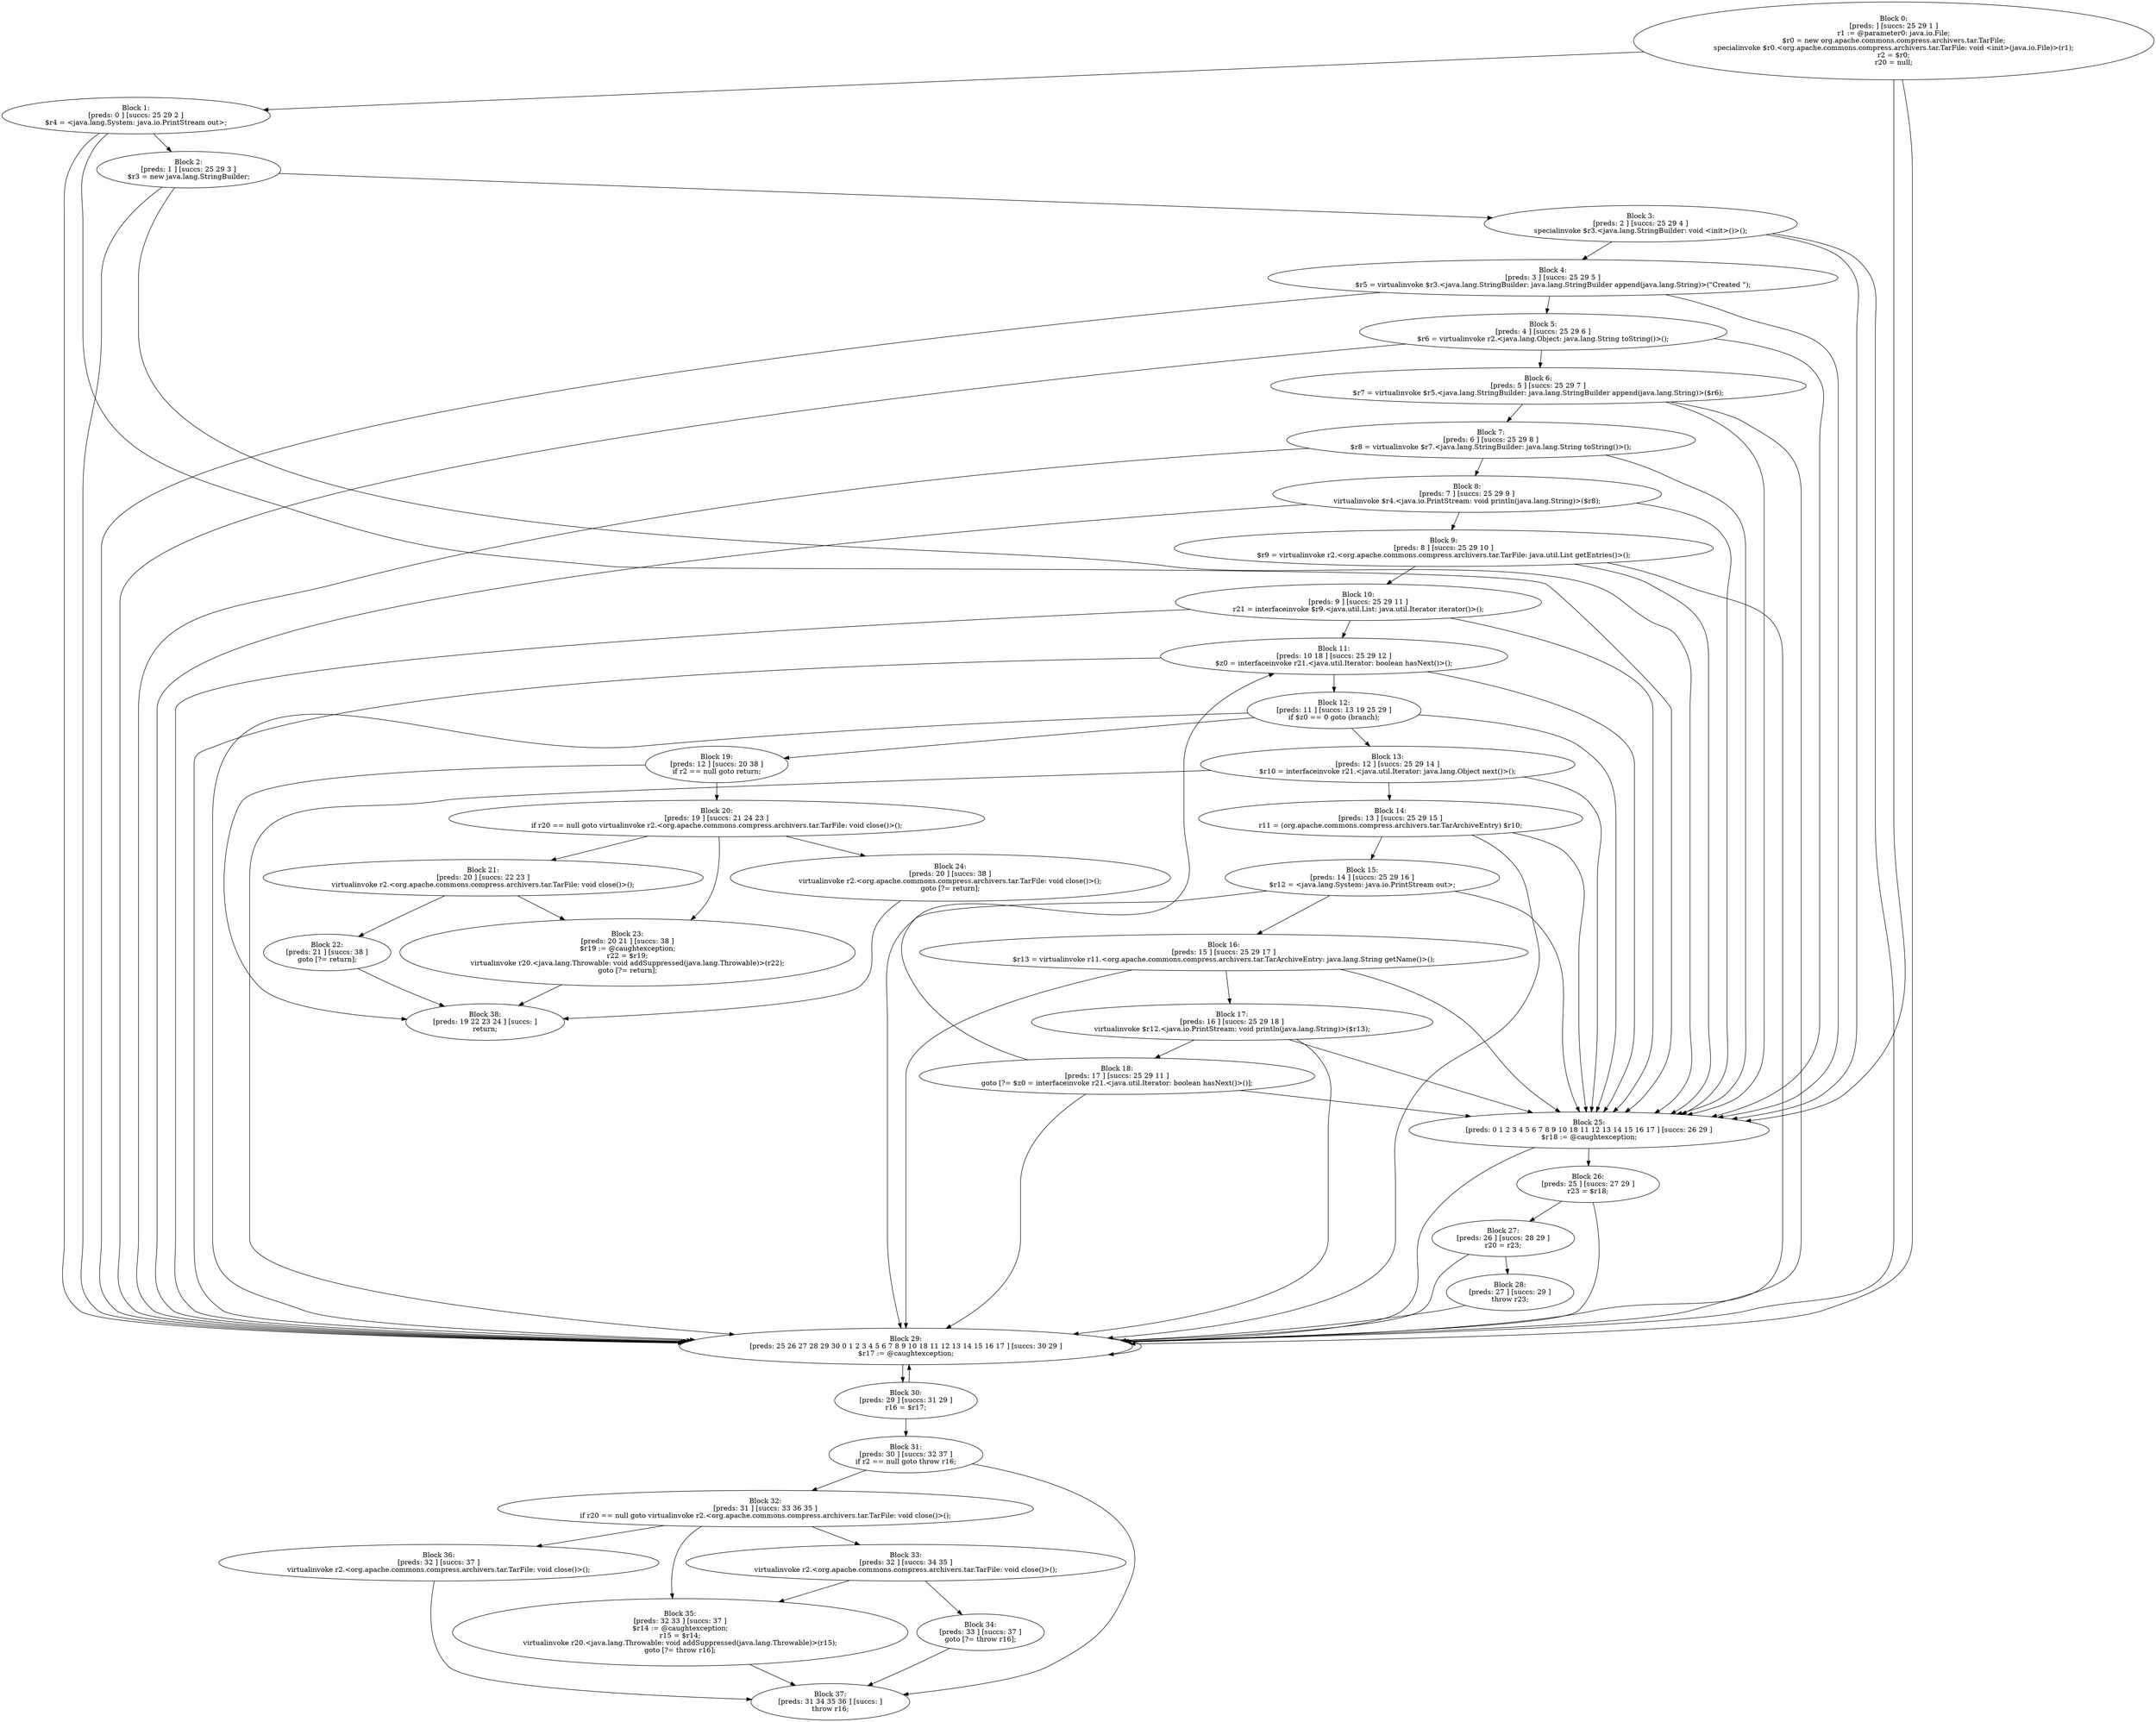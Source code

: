 digraph "unitGraph" {
    "Block 0:
[preds: ] [succs: 25 29 1 ]
r1 := @parameter0: java.io.File;
$r0 = new org.apache.commons.compress.archivers.tar.TarFile;
specialinvoke $r0.<org.apache.commons.compress.archivers.tar.TarFile: void <init>(java.io.File)>(r1);
r2 = $r0;
r20 = null;
"
    "Block 1:
[preds: 0 ] [succs: 25 29 2 ]
$r4 = <java.lang.System: java.io.PrintStream out>;
"
    "Block 2:
[preds: 1 ] [succs: 25 29 3 ]
$r3 = new java.lang.StringBuilder;
"
    "Block 3:
[preds: 2 ] [succs: 25 29 4 ]
specialinvoke $r3.<java.lang.StringBuilder: void <init>()>();
"
    "Block 4:
[preds: 3 ] [succs: 25 29 5 ]
$r5 = virtualinvoke $r3.<java.lang.StringBuilder: java.lang.StringBuilder append(java.lang.String)>(\"Created \");
"
    "Block 5:
[preds: 4 ] [succs: 25 29 6 ]
$r6 = virtualinvoke r2.<java.lang.Object: java.lang.String toString()>();
"
    "Block 6:
[preds: 5 ] [succs: 25 29 7 ]
$r7 = virtualinvoke $r5.<java.lang.StringBuilder: java.lang.StringBuilder append(java.lang.String)>($r6);
"
    "Block 7:
[preds: 6 ] [succs: 25 29 8 ]
$r8 = virtualinvoke $r7.<java.lang.StringBuilder: java.lang.String toString()>();
"
    "Block 8:
[preds: 7 ] [succs: 25 29 9 ]
virtualinvoke $r4.<java.io.PrintStream: void println(java.lang.String)>($r8);
"
    "Block 9:
[preds: 8 ] [succs: 25 29 10 ]
$r9 = virtualinvoke r2.<org.apache.commons.compress.archivers.tar.TarFile: java.util.List getEntries()>();
"
    "Block 10:
[preds: 9 ] [succs: 25 29 11 ]
r21 = interfaceinvoke $r9.<java.util.List: java.util.Iterator iterator()>();
"
    "Block 11:
[preds: 10 18 ] [succs: 25 29 12 ]
$z0 = interfaceinvoke r21.<java.util.Iterator: boolean hasNext()>();
"
    "Block 12:
[preds: 11 ] [succs: 13 19 25 29 ]
if $z0 == 0 goto (branch);
"
    "Block 13:
[preds: 12 ] [succs: 25 29 14 ]
$r10 = interfaceinvoke r21.<java.util.Iterator: java.lang.Object next()>();
"
    "Block 14:
[preds: 13 ] [succs: 25 29 15 ]
r11 = (org.apache.commons.compress.archivers.tar.TarArchiveEntry) $r10;
"
    "Block 15:
[preds: 14 ] [succs: 25 29 16 ]
$r12 = <java.lang.System: java.io.PrintStream out>;
"
    "Block 16:
[preds: 15 ] [succs: 25 29 17 ]
$r13 = virtualinvoke r11.<org.apache.commons.compress.archivers.tar.TarArchiveEntry: java.lang.String getName()>();
"
    "Block 17:
[preds: 16 ] [succs: 25 29 18 ]
virtualinvoke $r12.<java.io.PrintStream: void println(java.lang.String)>($r13);
"
    "Block 18:
[preds: 17 ] [succs: 25 29 11 ]
goto [?= $z0 = interfaceinvoke r21.<java.util.Iterator: boolean hasNext()>()];
"
    "Block 19:
[preds: 12 ] [succs: 20 38 ]
if r2 == null goto return;
"
    "Block 20:
[preds: 19 ] [succs: 21 24 23 ]
if r20 == null goto virtualinvoke r2.<org.apache.commons.compress.archivers.tar.TarFile: void close()>();
"
    "Block 21:
[preds: 20 ] [succs: 22 23 ]
virtualinvoke r2.<org.apache.commons.compress.archivers.tar.TarFile: void close()>();
"
    "Block 22:
[preds: 21 ] [succs: 38 ]
goto [?= return];
"
    "Block 23:
[preds: 20 21 ] [succs: 38 ]
$r19 := @caughtexception;
r22 = $r19;
virtualinvoke r20.<java.lang.Throwable: void addSuppressed(java.lang.Throwable)>(r22);
goto [?= return];
"
    "Block 24:
[preds: 20 ] [succs: 38 ]
virtualinvoke r2.<org.apache.commons.compress.archivers.tar.TarFile: void close()>();
goto [?= return];
"
    "Block 25:
[preds: 0 1 2 3 4 5 6 7 8 9 10 18 11 12 13 14 15 16 17 ] [succs: 26 29 ]
$r18 := @caughtexception;
"
    "Block 26:
[preds: 25 ] [succs: 27 29 ]
r23 = $r18;
"
    "Block 27:
[preds: 26 ] [succs: 28 29 ]
r20 = r23;
"
    "Block 28:
[preds: 27 ] [succs: 29 ]
throw r23;
"
    "Block 29:
[preds: 25 26 27 28 29 30 0 1 2 3 4 5 6 7 8 9 10 18 11 12 13 14 15 16 17 ] [succs: 30 29 ]
$r17 := @caughtexception;
"
    "Block 30:
[preds: 29 ] [succs: 31 29 ]
r16 = $r17;
"
    "Block 31:
[preds: 30 ] [succs: 32 37 ]
if r2 == null goto throw r16;
"
    "Block 32:
[preds: 31 ] [succs: 33 36 35 ]
if r20 == null goto virtualinvoke r2.<org.apache.commons.compress.archivers.tar.TarFile: void close()>();
"
    "Block 33:
[preds: 32 ] [succs: 34 35 ]
virtualinvoke r2.<org.apache.commons.compress.archivers.tar.TarFile: void close()>();
"
    "Block 34:
[preds: 33 ] [succs: 37 ]
goto [?= throw r16];
"
    "Block 35:
[preds: 32 33 ] [succs: 37 ]
$r14 := @caughtexception;
r15 = $r14;
virtualinvoke r20.<java.lang.Throwable: void addSuppressed(java.lang.Throwable)>(r15);
goto [?= throw r16];
"
    "Block 36:
[preds: 32 ] [succs: 37 ]
virtualinvoke r2.<org.apache.commons.compress.archivers.tar.TarFile: void close()>();
"
    "Block 37:
[preds: 31 34 35 36 ] [succs: ]
throw r16;
"
    "Block 38:
[preds: 19 22 23 24 ] [succs: ]
return;
"
    "Block 0:
[preds: ] [succs: 25 29 1 ]
r1 := @parameter0: java.io.File;
$r0 = new org.apache.commons.compress.archivers.tar.TarFile;
specialinvoke $r0.<org.apache.commons.compress.archivers.tar.TarFile: void <init>(java.io.File)>(r1);
r2 = $r0;
r20 = null;
"->"Block 25:
[preds: 0 1 2 3 4 5 6 7 8 9 10 18 11 12 13 14 15 16 17 ] [succs: 26 29 ]
$r18 := @caughtexception;
";
    "Block 0:
[preds: ] [succs: 25 29 1 ]
r1 := @parameter0: java.io.File;
$r0 = new org.apache.commons.compress.archivers.tar.TarFile;
specialinvoke $r0.<org.apache.commons.compress.archivers.tar.TarFile: void <init>(java.io.File)>(r1);
r2 = $r0;
r20 = null;
"->"Block 29:
[preds: 25 26 27 28 29 30 0 1 2 3 4 5 6 7 8 9 10 18 11 12 13 14 15 16 17 ] [succs: 30 29 ]
$r17 := @caughtexception;
";
    "Block 0:
[preds: ] [succs: 25 29 1 ]
r1 := @parameter0: java.io.File;
$r0 = new org.apache.commons.compress.archivers.tar.TarFile;
specialinvoke $r0.<org.apache.commons.compress.archivers.tar.TarFile: void <init>(java.io.File)>(r1);
r2 = $r0;
r20 = null;
"->"Block 1:
[preds: 0 ] [succs: 25 29 2 ]
$r4 = <java.lang.System: java.io.PrintStream out>;
";
    "Block 1:
[preds: 0 ] [succs: 25 29 2 ]
$r4 = <java.lang.System: java.io.PrintStream out>;
"->"Block 25:
[preds: 0 1 2 3 4 5 6 7 8 9 10 18 11 12 13 14 15 16 17 ] [succs: 26 29 ]
$r18 := @caughtexception;
";
    "Block 1:
[preds: 0 ] [succs: 25 29 2 ]
$r4 = <java.lang.System: java.io.PrintStream out>;
"->"Block 29:
[preds: 25 26 27 28 29 30 0 1 2 3 4 5 6 7 8 9 10 18 11 12 13 14 15 16 17 ] [succs: 30 29 ]
$r17 := @caughtexception;
";
    "Block 1:
[preds: 0 ] [succs: 25 29 2 ]
$r4 = <java.lang.System: java.io.PrintStream out>;
"->"Block 2:
[preds: 1 ] [succs: 25 29 3 ]
$r3 = new java.lang.StringBuilder;
";
    "Block 2:
[preds: 1 ] [succs: 25 29 3 ]
$r3 = new java.lang.StringBuilder;
"->"Block 25:
[preds: 0 1 2 3 4 5 6 7 8 9 10 18 11 12 13 14 15 16 17 ] [succs: 26 29 ]
$r18 := @caughtexception;
";
    "Block 2:
[preds: 1 ] [succs: 25 29 3 ]
$r3 = new java.lang.StringBuilder;
"->"Block 29:
[preds: 25 26 27 28 29 30 0 1 2 3 4 5 6 7 8 9 10 18 11 12 13 14 15 16 17 ] [succs: 30 29 ]
$r17 := @caughtexception;
";
    "Block 2:
[preds: 1 ] [succs: 25 29 3 ]
$r3 = new java.lang.StringBuilder;
"->"Block 3:
[preds: 2 ] [succs: 25 29 4 ]
specialinvoke $r3.<java.lang.StringBuilder: void <init>()>();
";
    "Block 3:
[preds: 2 ] [succs: 25 29 4 ]
specialinvoke $r3.<java.lang.StringBuilder: void <init>()>();
"->"Block 25:
[preds: 0 1 2 3 4 5 6 7 8 9 10 18 11 12 13 14 15 16 17 ] [succs: 26 29 ]
$r18 := @caughtexception;
";
    "Block 3:
[preds: 2 ] [succs: 25 29 4 ]
specialinvoke $r3.<java.lang.StringBuilder: void <init>()>();
"->"Block 29:
[preds: 25 26 27 28 29 30 0 1 2 3 4 5 6 7 8 9 10 18 11 12 13 14 15 16 17 ] [succs: 30 29 ]
$r17 := @caughtexception;
";
    "Block 3:
[preds: 2 ] [succs: 25 29 4 ]
specialinvoke $r3.<java.lang.StringBuilder: void <init>()>();
"->"Block 4:
[preds: 3 ] [succs: 25 29 5 ]
$r5 = virtualinvoke $r3.<java.lang.StringBuilder: java.lang.StringBuilder append(java.lang.String)>(\"Created \");
";
    "Block 4:
[preds: 3 ] [succs: 25 29 5 ]
$r5 = virtualinvoke $r3.<java.lang.StringBuilder: java.lang.StringBuilder append(java.lang.String)>(\"Created \");
"->"Block 25:
[preds: 0 1 2 3 4 5 6 7 8 9 10 18 11 12 13 14 15 16 17 ] [succs: 26 29 ]
$r18 := @caughtexception;
";
    "Block 4:
[preds: 3 ] [succs: 25 29 5 ]
$r5 = virtualinvoke $r3.<java.lang.StringBuilder: java.lang.StringBuilder append(java.lang.String)>(\"Created \");
"->"Block 29:
[preds: 25 26 27 28 29 30 0 1 2 3 4 5 6 7 8 9 10 18 11 12 13 14 15 16 17 ] [succs: 30 29 ]
$r17 := @caughtexception;
";
    "Block 4:
[preds: 3 ] [succs: 25 29 5 ]
$r5 = virtualinvoke $r3.<java.lang.StringBuilder: java.lang.StringBuilder append(java.lang.String)>(\"Created \");
"->"Block 5:
[preds: 4 ] [succs: 25 29 6 ]
$r6 = virtualinvoke r2.<java.lang.Object: java.lang.String toString()>();
";
    "Block 5:
[preds: 4 ] [succs: 25 29 6 ]
$r6 = virtualinvoke r2.<java.lang.Object: java.lang.String toString()>();
"->"Block 25:
[preds: 0 1 2 3 4 5 6 7 8 9 10 18 11 12 13 14 15 16 17 ] [succs: 26 29 ]
$r18 := @caughtexception;
";
    "Block 5:
[preds: 4 ] [succs: 25 29 6 ]
$r6 = virtualinvoke r2.<java.lang.Object: java.lang.String toString()>();
"->"Block 29:
[preds: 25 26 27 28 29 30 0 1 2 3 4 5 6 7 8 9 10 18 11 12 13 14 15 16 17 ] [succs: 30 29 ]
$r17 := @caughtexception;
";
    "Block 5:
[preds: 4 ] [succs: 25 29 6 ]
$r6 = virtualinvoke r2.<java.lang.Object: java.lang.String toString()>();
"->"Block 6:
[preds: 5 ] [succs: 25 29 7 ]
$r7 = virtualinvoke $r5.<java.lang.StringBuilder: java.lang.StringBuilder append(java.lang.String)>($r6);
";
    "Block 6:
[preds: 5 ] [succs: 25 29 7 ]
$r7 = virtualinvoke $r5.<java.lang.StringBuilder: java.lang.StringBuilder append(java.lang.String)>($r6);
"->"Block 25:
[preds: 0 1 2 3 4 5 6 7 8 9 10 18 11 12 13 14 15 16 17 ] [succs: 26 29 ]
$r18 := @caughtexception;
";
    "Block 6:
[preds: 5 ] [succs: 25 29 7 ]
$r7 = virtualinvoke $r5.<java.lang.StringBuilder: java.lang.StringBuilder append(java.lang.String)>($r6);
"->"Block 29:
[preds: 25 26 27 28 29 30 0 1 2 3 4 5 6 7 8 9 10 18 11 12 13 14 15 16 17 ] [succs: 30 29 ]
$r17 := @caughtexception;
";
    "Block 6:
[preds: 5 ] [succs: 25 29 7 ]
$r7 = virtualinvoke $r5.<java.lang.StringBuilder: java.lang.StringBuilder append(java.lang.String)>($r6);
"->"Block 7:
[preds: 6 ] [succs: 25 29 8 ]
$r8 = virtualinvoke $r7.<java.lang.StringBuilder: java.lang.String toString()>();
";
    "Block 7:
[preds: 6 ] [succs: 25 29 8 ]
$r8 = virtualinvoke $r7.<java.lang.StringBuilder: java.lang.String toString()>();
"->"Block 25:
[preds: 0 1 2 3 4 5 6 7 8 9 10 18 11 12 13 14 15 16 17 ] [succs: 26 29 ]
$r18 := @caughtexception;
";
    "Block 7:
[preds: 6 ] [succs: 25 29 8 ]
$r8 = virtualinvoke $r7.<java.lang.StringBuilder: java.lang.String toString()>();
"->"Block 29:
[preds: 25 26 27 28 29 30 0 1 2 3 4 5 6 7 8 9 10 18 11 12 13 14 15 16 17 ] [succs: 30 29 ]
$r17 := @caughtexception;
";
    "Block 7:
[preds: 6 ] [succs: 25 29 8 ]
$r8 = virtualinvoke $r7.<java.lang.StringBuilder: java.lang.String toString()>();
"->"Block 8:
[preds: 7 ] [succs: 25 29 9 ]
virtualinvoke $r4.<java.io.PrintStream: void println(java.lang.String)>($r8);
";
    "Block 8:
[preds: 7 ] [succs: 25 29 9 ]
virtualinvoke $r4.<java.io.PrintStream: void println(java.lang.String)>($r8);
"->"Block 25:
[preds: 0 1 2 3 4 5 6 7 8 9 10 18 11 12 13 14 15 16 17 ] [succs: 26 29 ]
$r18 := @caughtexception;
";
    "Block 8:
[preds: 7 ] [succs: 25 29 9 ]
virtualinvoke $r4.<java.io.PrintStream: void println(java.lang.String)>($r8);
"->"Block 29:
[preds: 25 26 27 28 29 30 0 1 2 3 4 5 6 7 8 9 10 18 11 12 13 14 15 16 17 ] [succs: 30 29 ]
$r17 := @caughtexception;
";
    "Block 8:
[preds: 7 ] [succs: 25 29 9 ]
virtualinvoke $r4.<java.io.PrintStream: void println(java.lang.String)>($r8);
"->"Block 9:
[preds: 8 ] [succs: 25 29 10 ]
$r9 = virtualinvoke r2.<org.apache.commons.compress.archivers.tar.TarFile: java.util.List getEntries()>();
";
    "Block 9:
[preds: 8 ] [succs: 25 29 10 ]
$r9 = virtualinvoke r2.<org.apache.commons.compress.archivers.tar.TarFile: java.util.List getEntries()>();
"->"Block 25:
[preds: 0 1 2 3 4 5 6 7 8 9 10 18 11 12 13 14 15 16 17 ] [succs: 26 29 ]
$r18 := @caughtexception;
";
    "Block 9:
[preds: 8 ] [succs: 25 29 10 ]
$r9 = virtualinvoke r2.<org.apache.commons.compress.archivers.tar.TarFile: java.util.List getEntries()>();
"->"Block 29:
[preds: 25 26 27 28 29 30 0 1 2 3 4 5 6 7 8 9 10 18 11 12 13 14 15 16 17 ] [succs: 30 29 ]
$r17 := @caughtexception;
";
    "Block 9:
[preds: 8 ] [succs: 25 29 10 ]
$r9 = virtualinvoke r2.<org.apache.commons.compress.archivers.tar.TarFile: java.util.List getEntries()>();
"->"Block 10:
[preds: 9 ] [succs: 25 29 11 ]
r21 = interfaceinvoke $r9.<java.util.List: java.util.Iterator iterator()>();
";
    "Block 10:
[preds: 9 ] [succs: 25 29 11 ]
r21 = interfaceinvoke $r9.<java.util.List: java.util.Iterator iterator()>();
"->"Block 25:
[preds: 0 1 2 3 4 5 6 7 8 9 10 18 11 12 13 14 15 16 17 ] [succs: 26 29 ]
$r18 := @caughtexception;
";
    "Block 10:
[preds: 9 ] [succs: 25 29 11 ]
r21 = interfaceinvoke $r9.<java.util.List: java.util.Iterator iterator()>();
"->"Block 29:
[preds: 25 26 27 28 29 30 0 1 2 3 4 5 6 7 8 9 10 18 11 12 13 14 15 16 17 ] [succs: 30 29 ]
$r17 := @caughtexception;
";
    "Block 10:
[preds: 9 ] [succs: 25 29 11 ]
r21 = interfaceinvoke $r9.<java.util.List: java.util.Iterator iterator()>();
"->"Block 11:
[preds: 10 18 ] [succs: 25 29 12 ]
$z0 = interfaceinvoke r21.<java.util.Iterator: boolean hasNext()>();
";
    "Block 11:
[preds: 10 18 ] [succs: 25 29 12 ]
$z0 = interfaceinvoke r21.<java.util.Iterator: boolean hasNext()>();
"->"Block 25:
[preds: 0 1 2 3 4 5 6 7 8 9 10 18 11 12 13 14 15 16 17 ] [succs: 26 29 ]
$r18 := @caughtexception;
";
    "Block 11:
[preds: 10 18 ] [succs: 25 29 12 ]
$z0 = interfaceinvoke r21.<java.util.Iterator: boolean hasNext()>();
"->"Block 29:
[preds: 25 26 27 28 29 30 0 1 2 3 4 5 6 7 8 9 10 18 11 12 13 14 15 16 17 ] [succs: 30 29 ]
$r17 := @caughtexception;
";
    "Block 11:
[preds: 10 18 ] [succs: 25 29 12 ]
$z0 = interfaceinvoke r21.<java.util.Iterator: boolean hasNext()>();
"->"Block 12:
[preds: 11 ] [succs: 13 19 25 29 ]
if $z0 == 0 goto (branch);
";
    "Block 12:
[preds: 11 ] [succs: 13 19 25 29 ]
if $z0 == 0 goto (branch);
"->"Block 13:
[preds: 12 ] [succs: 25 29 14 ]
$r10 = interfaceinvoke r21.<java.util.Iterator: java.lang.Object next()>();
";
    "Block 12:
[preds: 11 ] [succs: 13 19 25 29 ]
if $z0 == 0 goto (branch);
"->"Block 19:
[preds: 12 ] [succs: 20 38 ]
if r2 == null goto return;
";
    "Block 12:
[preds: 11 ] [succs: 13 19 25 29 ]
if $z0 == 0 goto (branch);
"->"Block 25:
[preds: 0 1 2 3 4 5 6 7 8 9 10 18 11 12 13 14 15 16 17 ] [succs: 26 29 ]
$r18 := @caughtexception;
";
    "Block 12:
[preds: 11 ] [succs: 13 19 25 29 ]
if $z0 == 0 goto (branch);
"->"Block 29:
[preds: 25 26 27 28 29 30 0 1 2 3 4 5 6 7 8 9 10 18 11 12 13 14 15 16 17 ] [succs: 30 29 ]
$r17 := @caughtexception;
";
    "Block 13:
[preds: 12 ] [succs: 25 29 14 ]
$r10 = interfaceinvoke r21.<java.util.Iterator: java.lang.Object next()>();
"->"Block 25:
[preds: 0 1 2 3 4 5 6 7 8 9 10 18 11 12 13 14 15 16 17 ] [succs: 26 29 ]
$r18 := @caughtexception;
";
    "Block 13:
[preds: 12 ] [succs: 25 29 14 ]
$r10 = interfaceinvoke r21.<java.util.Iterator: java.lang.Object next()>();
"->"Block 29:
[preds: 25 26 27 28 29 30 0 1 2 3 4 5 6 7 8 9 10 18 11 12 13 14 15 16 17 ] [succs: 30 29 ]
$r17 := @caughtexception;
";
    "Block 13:
[preds: 12 ] [succs: 25 29 14 ]
$r10 = interfaceinvoke r21.<java.util.Iterator: java.lang.Object next()>();
"->"Block 14:
[preds: 13 ] [succs: 25 29 15 ]
r11 = (org.apache.commons.compress.archivers.tar.TarArchiveEntry) $r10;
";
    "Block 14:
[preds: 13 ] [succs: 25 29 15 ]
r11 = (org.apache.commons.compress.archivers.tar.TarArchiveEntry) $r10;
"->"Block 25:
[preds: 0 1 2 3 4 5 6 7 8 9 10 18 11 12 13 14 15 16 17 ] [succs: 26 29 ]
$r18 := @caughtexception;
";
    "Block 14:
[preds: 13 ] [succs: 25 29 15 ]
r11 = (org.apache.commons.compress.archivers.tar.TarArchiveEntry) $r10;
"->"Block 29:
[preds: 25 26 27 28 29 30 0 1 2 3 4 5 6 7 8 9 10 18 11 12 13 14 15 16 17 ] [succs: 30 29 ]
$r17 := @caughtexception;
";
    "Block 14:
[preds: 13 ] [succs: 25 29 15 ]
r11 = (org.apache.commons.compress.archivers.tar.TarArchiveEntry) $r10;
"->"Block 15:
[preds: 14 ] [succs: 25 29 16 ]
$r12 = <java.lang.System: java.io.PrintStream out>;
";
    "Block 15:
[preds: 14 ] [succs: 25 29 16 ]
$r12 = <java.lang.System: java.io.PrintStream out>;
"->"Block 25:
[preds: 0 1 2 3 4 5 6 7 8 9 10 18 11 12 13 14 15 16 17 ] [succs: 26 29 ]
$r18 := @caughtexception;
";
    "Block 15:
[preds: 14 ] [succs: 25 29 16 ]
$r12 = <java.lang.System: java.io.PrintStream out>;
"->"Block 29:
[preds: 25 26 27 28 29 30 0 1 2 3 4 5 6 7 8 9 10 18 11 12 13 14 15 16 17 ] [succs: 30 29 ]
$r17 := @caughtexception;
";
    "Block 15:
[preds: 14 ] [succs: 25 29 16 ]
$r12 = <java.lang.System: java.io.PrintStream out>;
"->"Block 16:
[preds: 15 ] [succs: 25 29 17 ]
$r13 = virtualinvoke r11.<org.apache.commons.compress.archivers.tar.TarArchiveEntry: java.lang.String getName()>();
";
    "Block 16:
[preds: 15 ] [succs: 25 29 17 ]
$r13 = virtualinvoke r11.<org.apache.commons.compress.archivers.tar.TarArchiveEntry: java.lang.String getName()>();
"->"Block 25:
[preds: 0 1 2 3 4 5 6 7 8 9 10 18 11 12 13 14 15 16 17 ] [succs: 26 29 ]
$r18 := @caughtexception;
";
    "Block 16:
[preds: 15 ] [succs: 25 29 17 ]
$r13 = virtualinvoke r11.<org.apache.commons.compress.archivers.tar.TarArchiveEntry: java.lang.String getName()>();
"->"Block 29:
[preds: 25 26 27 28 29 30 0 1 2 3 4 5 6 7 8 9 10 18 11 12 13 14 15 16 17 ] [succs: 30 29 ]
$r17 := @caughtexception;
";
    "Block 16:
[preds: 15 ] [succs: 25 29 17 ]
$r13 = virtualinvoke r11.<org.apache.commons.compress.archivers.tar.TarArchiveEntry: java.lang.String getName()>();
"->"Block 17:
[preds: 16 ] [succs: 25 29 18 ]
virtualinvoke $r12.<java.io.PrintStream: void println(java.lang.String)>($r13);
";
    "Block 17:
[preds: 16 ] [succs: 25 29 18 ]
virtualinvoke $r12.<java.io.PrintStream: void println(java.lang.String)>($r13);
"->"Block 25:
[preds: 0 1 2 3 4 5 6 7 8 9 10 18 11 12 13 14 15 16 17 ] [succs: 26 29 ]
$r18 := @caughtexception;
";
    "Block 17:
[preds: 16 ] [succs: 25 29 18 ]
virtualinvoke $r12.<java.io.PrintStream: void println(java.lang.String)>($r13);
"->"Block 29:
[preds: 25 26 27 28 29 30 0 1 2 3 4 5 6 7 8 9 10 18 11 12 13 14 15 16 17 ] [succs: 30 29 ]
$r17 := @caughtexception;
";
    "Block 17:
[preds: 16 ] [succs: 25 29 18 ]
virtualinvoke $r12.<java.io.PrintStream: void println(java.lang.String)>($r13);
"->"Block 18:
[preds: 17 ] [succs: 25 29 11 ]
goto [?= $z0 = interfaceinvoke r21.<java.util.Iterator: boolean hasNext()>()];
";
    "Block 18:
[preds: 17 ] [succs: 25 29 11 ]
goto [?= $z0 = interfaceinvoke r21.<java.util.Iterator: boolean hasNext()>()];
"->"Block 25:
[preds: 0 1 2 3 4 5 6 7 8 9 10 18 11 12 13 14 15 16 17 ] [succs: 26 29 ]
$r18 := @caughtexception;
";
    "Block 18:
[preds: 17 ] [succs: 25 29 11 ]
goto [?= $z0 = interfaceinvoke r21.<java.util.Iterator: boolean hasNext()>()];
"->"Block 29:
[preds: 25 26 27 28 29 30 0 1 2 3 4 5 6 7 8 9 10 18 11 12 13 14 15 16 17 ] [succs: 30 29 ]
$r17 := @caughtexception;
";
    "Block 18:
[preds: 17 ] [succs: 25 29 11 ]
goto [?= $z0 = interfaceinvoke r21.<java.util.Iterator: boolean hasNext()>()];
"->"Block 11:
[preds: 10 18 ] [succs: 25 29 12 ]
$z0 = interfaceinvoke r21.<java.util.Iterator: boolean hasNext()>();
";
    "Block 19:
[preds: 12 ] [succs: 20 38 ]
if r2 == null goto return;
"->"Block 20:
[preds: 19 ] [succs: 21 24 23 ]
if r20 == null goto virtualinvoke r2.<org.apache.commons.compress.archivers.tar.TarFile: void close()>();
";
    "Block 19:
[preds: 12 ] [succs: 20 38 ]
if r2 == null goto return;
"->"Block 38:
[preds: 19 22 23 24 ] [succs: ]
return;
";
    "Block 20:
[preds: 19 ] [succs: 21 24 23 ]
if r20 == null goto virtualinvoke r2.<org.apache.commons.compress.archivers.tar.TarFile: void close()>();
"->"Block 21:
[preds: 20 ] [succs: 22 23 ]
virtualinvoke r2.<org.apache.commons.compress.archivers.tar.TarFile: void close()>();
";
    "Block 20:
[preds: 19 ] [succs: 21 24 23 ]
if r20 == null goto virtualinvoke r2.<org.apache.commons.compress.archivers.tar.TarFile: void close()>();
"->"Block 24:
[preds: 20 ] [succs: 38 ]
virtualinvoke r2.<org.apache.commons.compress.archivers.tar.TarFile: void close()>();
goto [?= return];
";
    "Block 20:
[preds: 19 ] [succs: 21 24 23 ]
if r20 == null goto virtualinvoke r2.<org.apache.commons.compress.archivers.tar.TarFile: void close()>();
"->"Block 23:
[preds: 20 21 ] [succs: 38 ]
$r19 := @caughtexception;
r22 = $r19;
virtualinvoke r20.<java.lang.Throwable: void addSuppressed(java.lang.Throwable)>(r22);
goto [?= return];
";
    "Block 21:
[preds: 20 ] [succs: 22 23 ]
virtualinvoke r2.<org.apache.commons.compress.archivers.tar.TarFile: void close()>();
"->"Block 22:
[preds: 21 ] [succs: 38 ]
goto [?= return];
";
    "Block 21:
[preds: 20 ] [succs: 22 23 ]
virtualinvoke r2.<org.apache.commons.compress.archivers.tar.TarFile: void close()>();
"->"Block 23:
[preds: 20 21 ] [succs: 38 ]
$r19 := @caughtexception;
r22 = $r19;
virtualinvoke r20.<java.lang.Throwable: void addSuppressed(java.lang.Throwable)>(r22);
goto [?= return];
";
    "Block 22:
[preds: 21 ] [succs: 38 ]
goto [?= return];
"->"Block 38:
[preds: 19 22 23 24 ] [succs: ]
return;
";
    "Block 23:
[preds: 20 21 ] [succs: 38 ]
$r19 := @caughtexception;
r22 = $r19;
virtualinvoke r20.<java.lang.Throwable: void addSuppressed(java.lang.Throwable)>(r22);
goto [?= return];
"->"Block 38:
[preds: 19 22 23 24 ] [succs: ]
return;
";
    "Block 24:
[preds: 20 ] [succs: 38 ]
virtualinvoke r2.<org.apache.commons.compress.archivers.tar.TarFile: void close()>();
goto [?= return];
"->"Block 38:
[preds: 19 22 23 24 ] [succs: ]
return;
";
    "Block 25:
[preds: 0 1 2 3 4 5 6 7 8 9 10 18 11 12 13 14 15 16 17 ] [succs: 26 29 ]
$r18 := @caughtexception;
"->"Block 26:
[preds: 25 ] [succs: 27 29 ]
r23 = $r18;
";
    "Block 25:
[preds: 0 1 2 3 4 5 6 7 8 9 10 18 11 12 13 14 15 16 17 ] [succs: 26 29 ]
$r18 := @caughtexception;
"->"Block 29:
[preds: 25 26 27 28 29 30 0 1 2 3 4 5 6 7 8 9 10 18 11 12 13 14 15 16 17 ] [succs: 30 29 ]
$r17 := @caughtexception;
";
    "Block 26:
[preds: 25 ] [succs: 27 29 ]
r23 = $r18;
"->"Block 27:
[preds: 26 ] [succs: 28 29 ]
r20 = r23;
";
    "Block 26:
[preds: 25 ] [succs: 27 29 ]
r23 = $r18;
"->"Block 29:
[preds: 25 26 27 28 29 30 0 1 2 3 4 5 6 7 8 9 10 18 11 12 13 14 15 16 17 ] [succs: 30 29 ]
$r17 := @caughtexception;
";
    "Block 27:
[preds: 26 ] [succs: 28 29 ]
r20 = r23;
"->"Block 28:
[preds: 27 ] [succs: 29 ]
throw r23;
";
    "Block 27:
[preds: 26 ] [succs: 28 29 ]
r20 = r23;
"->"Block 29:
[preds: 25 26 27 28 29 30 0 1 2 3 4 5 6 7 8 9 10 18 11 12 13 14 15 16 17 ] [succs: 30 29 ]
$r17 := @caughtexception;
";
    "Block 28:
[preds: 27 ] [succs: 29 ]
throw r23;
"->"Block 29:
[preds: 25 26 27 28 29 30 0 1 2 3 4 5 6 7 8 9 10 18 11 12 13 14 15 16 17 ] [succs: 30 29 ]
$r17 := @caughtexception;
";
    "Block 29:
[preds: 25 26 27 28 29 30 0 1 2 3 4 5 6 7 8 9 10 18 11 12 13 14 15 16 17 ] [succs: 30 29 ]
$r17 := @caughtexception;
"->"Block 30:
[preds: 29 ] [succs: 31 29 ]
r16 = $r17;
";
    "Block 29:
[preds: 25 26 27 28 29 30 0 1 2 3 4 5 6 7 8 9 10 18 11 12 13 14 15 16 17 ] [succs: 30 29 ]
$r17 := @caughtexception;
"->"Block 29:
[preds: 25 26 27 28 29 30 0 1 2 3 4 5 6 7 8 9 10 18 11 12 13 14 15 16 17 ] [succs: 30 29 ]
$r17 := @caughtexception;
";
    "Block 30:
[preds: 29 ] [succs: 31 29 ]
r16 = $r17;
"->"Block 31:
[preds: 30 ] [succs: 32 37 ]
if r2 == null goto throw r16;
";
    "Block 30:
[preds: 29 ] [succs: 31 29 ]
r16 = $r17;
"->"Block 29:
[preds: 25 26 27 28 29 30 0 1 2 3 4 5 6 7 8 9 10 18 11 12 13 14 15 16 17 ] [succs: 30 29 ]
$r17 := @caughtexception;
";
    "Block 31:
[preds: 30 ] [succs: 32 37 ]
if r2 == null goto throw r16;
"->"Block 32:
[preds: 31 ] [succs: 33 36 35 ]
if r20 == null goto virtualinvoke r2.<org.apache.commons.compress.archivers.tar.TarFile: void close()>();
";
    "Block 31:
[preds: 30 ] [succs: 32 37 ]
if r2 == null goto throw r16;
"->"Block 37:
[preds: 31 34 35 36 ] [succs: ]
throw r16;
";
    "Block 32:
[preds: 31 ] [succs: 33 36 35 ]
if r20 == null goto virtualinvoke r2.<org.apache.commons.compress.archivers.tar.TarFile: void close()>();
"->"Block 33:
[preds: 32 ] [succs: 34 35 ]
virtualinvoke r2.<org.apache.commons.compress.archivers.tar.TarFile: void close()>();
";
    "Block 32:
[preds: 31 ] [succs: 33 36 35 ]
if r20 == null goto virtualinvoke r2.<org.apache.commons.compress.archivers.tar.TarFile: void close()>();
"->"Block 36:
[preds: 32 ] [succs: 37 ]
virtualinvoke r2.<org.apache.commons.compress.archivers.tar.TarFile: void close()>();
";
    "Block 32:
[preds: 31 ] [succs: 33 36 35 ]
if r20 == null goto virtualinvoke r2.<org.apache.commons.compress.archivers.tar.TarFile: void close()>();
"->"Block 35:
[preds: 32 33 ] [succs: 37 ]
$r14 := @caughtexception;
r15 = $r14;
virtualinvoke r20.<java.lang.Throwable: void addSuppressed(java.lang.Throwable)>(r15);
goto [?= throw r16];
";
    "Block 33:
[preds: 32 ] [succs: 34 35 ]
virtualinvoke r2.<org.apache.commons.compress.archivers.tar.TarFile: void close()>();
"->"Block 34:
[preds: 33 ] [succs: 37 ]
goto [?= throw r16];
";
    "Block 33:
[preds: 32 ] [succs: 34 35 ]
virtualinvoke r2.<org.apache.commons.compress.archivers.tar.TarFile: void close()>();
"->"Block 35:
[preds: 32 33 ] [succs: 37 ]
$r14 := @caughtexception;
r15 = $r14;
virtualinvoke r20.<java.lang.Throwable: void addSuppressed(java.lang.Throwable)>(r15);
goto [?= throw r16];
";
    "Block 34:
[preds: 33 ] [succs: 37 ]
goto [?= throw r16];
"->"Block 37:
[preds: 31 34 35 36 ] [succs: ]
throw r16;
";
    "Block 35:
[preds: 32 33 ] [succs: 37 ]
$r14 := @caughtexception;
r15 = $r14;
virtualinvoke r20.<java.lang.Throwable: void addSuppressed(java.lang.Throwable)>(r15);
goto [?= throw r16];
"->"Block 37:
[preds: 31 34 35 36 ] [succs: ]
throw r16;
";
    "Block 36:
[preds: 32 ] [succs: 37 ]
virtualinvoke r2.<org.apache.commons.compress.archivers.tar.TarFile: void close()>();
"->"Block 37:
[preds: 31 34 35 36 ] [succs: ]
throw r16;
";
}
